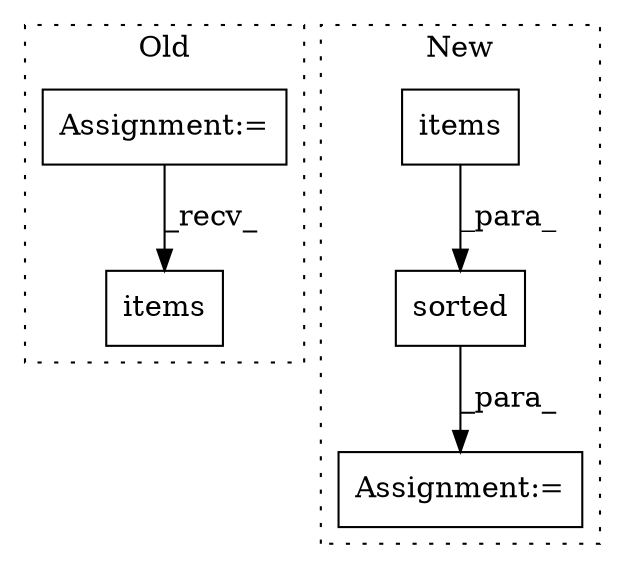 digraph G {
subgraph cluster0 {
1 [label="items" a="32" s="5158" l="7" shape="box"];
5 [label="Assignment:=" a="7" s="4719" l="1" shape="box"];
label = "Old";
style="dotted";
}
subgraph cluster1 {
2 [label="sorted" a="32" s="4555,4616" l="7,1" shape="box"];
3 [label="Assignment:=" a="7" s="4633" l="1" shape="box"];
4 [label="items" a="32" s="4567" l="7" shape="box"];
label = "New";
style="dotted";
}
2 -> 3 [label="_para_"];
4 -> 2 [label="_para_"];
5 -> 1 [label="_recv_"];
}